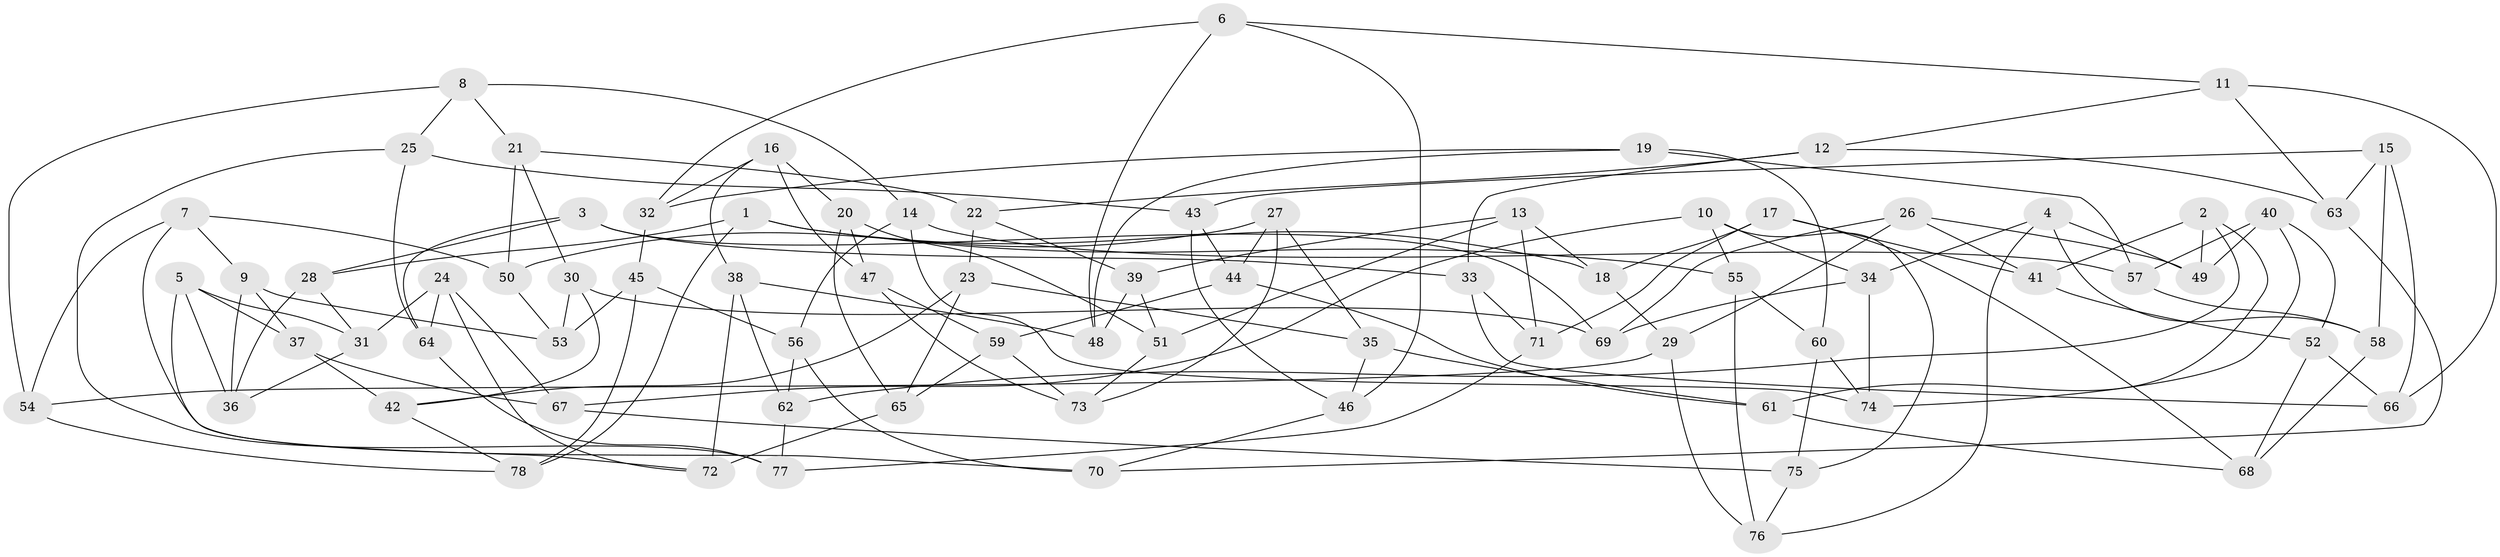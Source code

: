 // Generated by graph-tools (version 1.1) at 2025/58/03/09/25 04:58:06]
// undirected, 78 vertices, 156 edges
graph export_dot {
graph [start="1"]
  node [color=gray90,style=filled];
  1;
  2;
  3;
  4;
  5;
  6;
  7;
  8;
  9;
  10;
  11;
  12;
  13;
  14;
  15;
  16;
  17;
  18;
  19;
  20;
  21;
  22;
  23;
  24;
  25;
  26;
  27;
  28;
  29;
  30;
  31;
  32;
  33;
  34;
  35;
  36;
  37;
  38;
  39;
  40;
  41;
  42;
  43;
  44;
  45;
  46;
  47;
  48;
  49;
  50;
  51;
  52;
  53;
  54;
  55;
  56;
  57;
  58;
  59;
  60;
  61;
  62;
  63;
  64;
  65;
  66;
  67;
  68;
  69;
  70;
  71;
  72;
  73;
  74;
  75;
  76;
  77;
  78;
  1 -- 78;
  1 -- 28;
  1 -- 18;
  1 -- 55;
  2 -- 41;
  2 -- 61;
  2 -- 49;
  2 -- 62;
  3 -- 33;
  3 -- 64;
  3 -- 69;
  3 -- 28;
  4 -- 76;
  4 -- 49;
  4 -- 34;
  4 -- 58;
  5 -- 31;
  5 -- 37;
  5 -- 36;
  5 -- 72;
  6 -- 48;
  6 -- 11;
  6 -- 32;
  6 -- 46;
  7 -- 50;
  7 -- 54;
  7 -- 9;
  7 -- 70;
  8 -- 25;
  8 -- 54;
  8 -- 14;
  8 -- 21;
  9 -- 37;
  9 -- 53;
  9 -- 36;
  10 -- 75;
  10 -- 34;
  10 -- 55;
  10 -- 67;
  11 -- 63;
  11 -- 12;
  11 -- 66;
  12 -- 33;
  12 -- 63;
  12 -- 22;
  13 -- 51;
  13 -- 71;
  13 -- 39;
  13 -- 18;
  14 -- 57;
  14 -- 56;
  14 -- 74;
  15 -- 58;
  15 -- 63;
  15 -- 66;
  15 -- 43;
  16 -- 38;
  16 -- 20;
  16 -- 47;
  16 -- 32;
  17 -- 41;
  17 -- 68;
  17 -- 18;
  17 -- 71;
  18 -- 29;
  19 -- 48;
  19 -- 57;
  19 -- 60;
  19 -- 32;
  20 -- 47;
  20 -- 65;
  20 -- 51;
  21 -- 22;
  21 -- 30;
  21 -- 50;
  22 -- 39;
  22 -- 23;
  23 -- 42;
  23 -- 35;
  23 -- 65;
  24 -- 31;
  24 -- 72;
  24 -- 64;
  24 -- 67;
  25 -- 77;
  25 -- 64;
  25 -- 43;
  26 -- 41;
  26 -- 49;
  26 -- 69;
  26 -- 29;
  27 -- 35;
  27 -- 73;
  27 -- 44;
  27 -- 50;
  28 -- 36;
  28 -- 31;
  29 -- 54;
  29 -- 76;
  30 -- 53;
  30 -- 42;
  30 -- 69;
  31 -- 36;
  32 -- 45;
  33 -- 71;
  33 -- 66;
  34 -- 74;
  34 -- 69;
  35 -- 46;
  35 -- 61;
  37 -- 67;
  37 -- 42;
  38 -- 62;
  38 -- 48;
  38 -- 72;
  39 -- 48;
  39 -- 51;
  40 -- 49;
  40 -- 57;
  40 -- 74;
  40 -- 52;
  41 -- 52;
  42 -- 78;
  43 -- 46;
  43 -- 44;
  44 -- 61;
  44 -- 59;
  45 -- 56;
  45 -- 78;
  45 -- 53;
  46 -- 70;
  47 -- 73;
  47 -- 59;
  50 -- 53;
  51 -- 73;
  52 -- 66;
  52 -- 68;
  54 -- 78;
  55 -- 76;
  55 -- 60;
  56 -- 62;
  56 -- 70;
  57 -- 58;
  58 -- 68;
  59 -- 73;
  59 -- 65;
  60 -- 75;
  60 -- 74;
  61 -- 68;
  62 -- 77;
  63 -- 70;
  64 -- 77;
  65 -- 72;
  67 -- 75;
  71 -- 77;
  75 -- 76;
}
